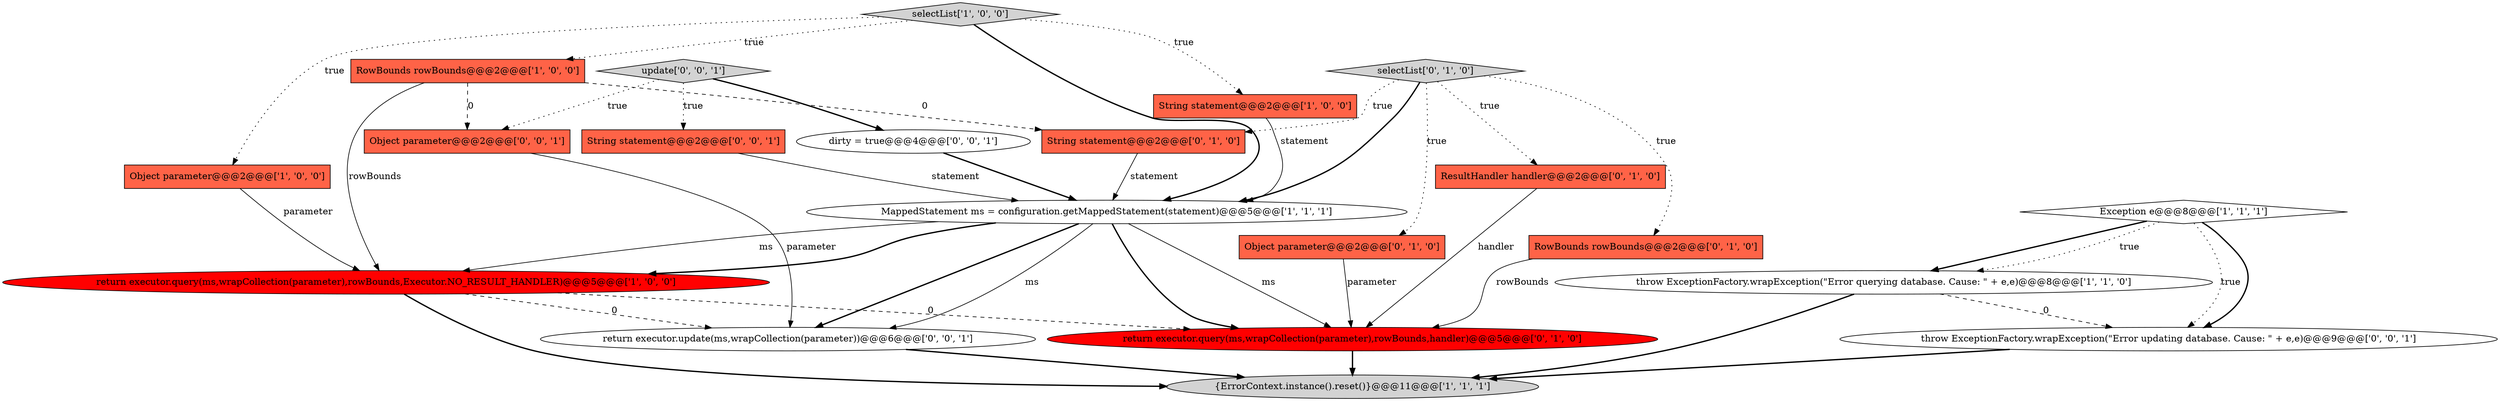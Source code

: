 digraph {
0 [style = filled, label = "String statement@@@2@@@['1', '0', '0']", fillcolor = tomato, shape = box image = "AAA0AAABBB1BBB"];
2 [style = filled, label = "Object parameter@@@2@@@['1', '0', '0']", fillcolor = tomato, shape = box image = "AAA0AAABBB1BBB"];
7 [style = filled, label = "RowBounds rowBounds@@@2@@@['1', '0', '0']", fillcolor = tomato, shape = box image = "AAA1AAABBB1BBB"];
14 [style = filled, label = "String statement@@@2@@@['0', '1', '0']", fillcolor = tomato, shape = box image = "AAA1AAABBB2BBB"];
15 [style = filled, label = "return executor.update(ms,wrapCollection(parameter))@@@6@@@['0', '0', '1']", fillcolor = white, shape = ellipse image = "AAA0AAABBB3BBB"];
11 [style = filled, label = "Object parameter@@@2@@@['0', '1', '0']", fillcolor = tomato, shape = box image = "AAA0AAABBB2BBB"];
17 [style = filled, label = "String statement@@@2@@@['0', '0', '1']", fillcolor = tomato, shape = box image = "AAA0AAABBB3BBB"];
20 [style = filled, label = "Object parameter@@@2@@@['0', '0', '1']", fillcolor = tomato, shape = box image = "AAA0AAABBB3BBB"];
18 [style = filled, label = "dirty = true@@@4@@@['0', '0', '1']", fillcolor = white, shape = ellipse image = "AAA0AAABBB3BBB"];
4 [style = filled, label = "selectList['1', '0', '0']", fillcolor = lightgray, shape = diamond image = "AAA0AAABBB1BBB"];
1 [style = filled, label = "Exception e@@@8@@@['1', '1', '1']", fillcolor = white, shape = diamond image = "AAA0AAABBB1BBB"];
5 [style = filled, label = "throw ExceptionFactory.wrapException(\"Error querying database. Cause: \" + e,e)@@@8@@@['1', '1', '0']", fillcolor = white, shape = ellipse image = "AAA0AAABBB1BBB"];
8 [style = filled, label = "MappedStatement ms = configuration.getMappedStatement(statement)@@@5@@@['1', '1', '1']", fillcolor = white, shape = ellipse image = "AAA0AAABBB1BBB"];
12 [style = filled, label = "ResultHandler handler@@@2@@@['0', '1', '0']", fillcolor = tomato, shape = box image = "AAA0AAABBB2BBB"];
3 [style = filled, label = "{ErrorContext.instance().reset()}@@@11@@@['1', '1', '1']", fillcolor = lightgray, shape = ellipse image = "AAA0AAABBB1BBB"];
6 [style = filled, label = "return executor.query(ms,wrapCollection(parameter),rowBounds,Executor.NO_RESULT_HANDLER)@@@5@@@['1', '0', '0']", fillcolor = red, shape = ellipse image = "AAA1AAABBB1BBB"];
13 [style = filled, label = "selectList['0', '1', '0']", fillcolor = lightgray, shape = diamond image = "AAA0AAABBB2BBB"];
16 [style = filled, label = "update['0', '0', '1']", fillcolor = lightgray, shape = diamond image = "AAA0AAABBB3BBB"];
19 [style = filled, label = "throw ExceptionFactory.wrapException(\"Error updating database. Cause: \" + e,e)@@@9@@@['0', '0', '1']", fillcolor = white, shape = ellipse image = "AAA0AAABBB3BBB"];
10 [style = filled, label = "RowBounds rowBounds@@@2@@@['0', '1', '0']", fillcolor = tomato, shape = box image = "AAA0AAABBB2BBB"];
9 [style = filled, label = "return executor.query(ms,wrapCollection(parameter),rowBounds,handler)@@@5@@@['0', '1', '0']", fillcolor = red, shape = ellipse image = "AAA1AAABBB2BBB"];
1->5 [style = bold, label=""];
5->3 [style = bold, label=""];
6->3 [style = bold, label=""];
16->18 [style = bold, label=""];
8->15 [style = bold, label=""];
13->12 [style = dotted, label="true"];
11->9 [style = solid, label="parameter"];
8->15 [style = solid, label="ms"];
7->14 [style = dashed, label="0"];
4->0 [style = dotted, label="true"];
16->17 [style = dotted, label="true"];
6->9 [style = dashed, label="0"];
4->7 [style = dotted, label="true"];
7->20 [style = dashed, label="0"];
0->8 [style = solid, label="statement"];
16->20 [style = dotted, label="true"];
8->6 [style = bold, label=""];
15->3 [style = bold, label=""];
13->10 [style = dotted, label="true"];
8->6 [style = solid, label="ms"];
1->19 [style = dotted, label="true"];
4->2 [style = dotted, label="true"];
10->9 [style = solid, label="rowBounds"];
12->9 [style = solid, label="handler"];
14->8 [style = solid, label="statement"];
7->6 [style = solid, label="rowBounds"];
6->15 [style = dashed, label="0"];
8->9 [style = bold, label=""];
9->3 [style = bold, label=""];
4->8 [style = bold, label=""];
13->11 [style = dotted, label="true"];
18->8 [style = bold, label=""];
2->6 [style = solid, label="parameter"];
20->15 [style = solid, label="parameter"];
13->8 [style = bold, label=""];
8->9 [style = solid, label="ms"];
17->8 [style = solid, label="statement"];
1->19 [style = bold, label=""];
13->14 [style = dotted, label="true"];
5->19 [style = dashed, label="0"];
19->3 [style = bold, label=""];
1->5 [style = dotted, label="true"];
}

